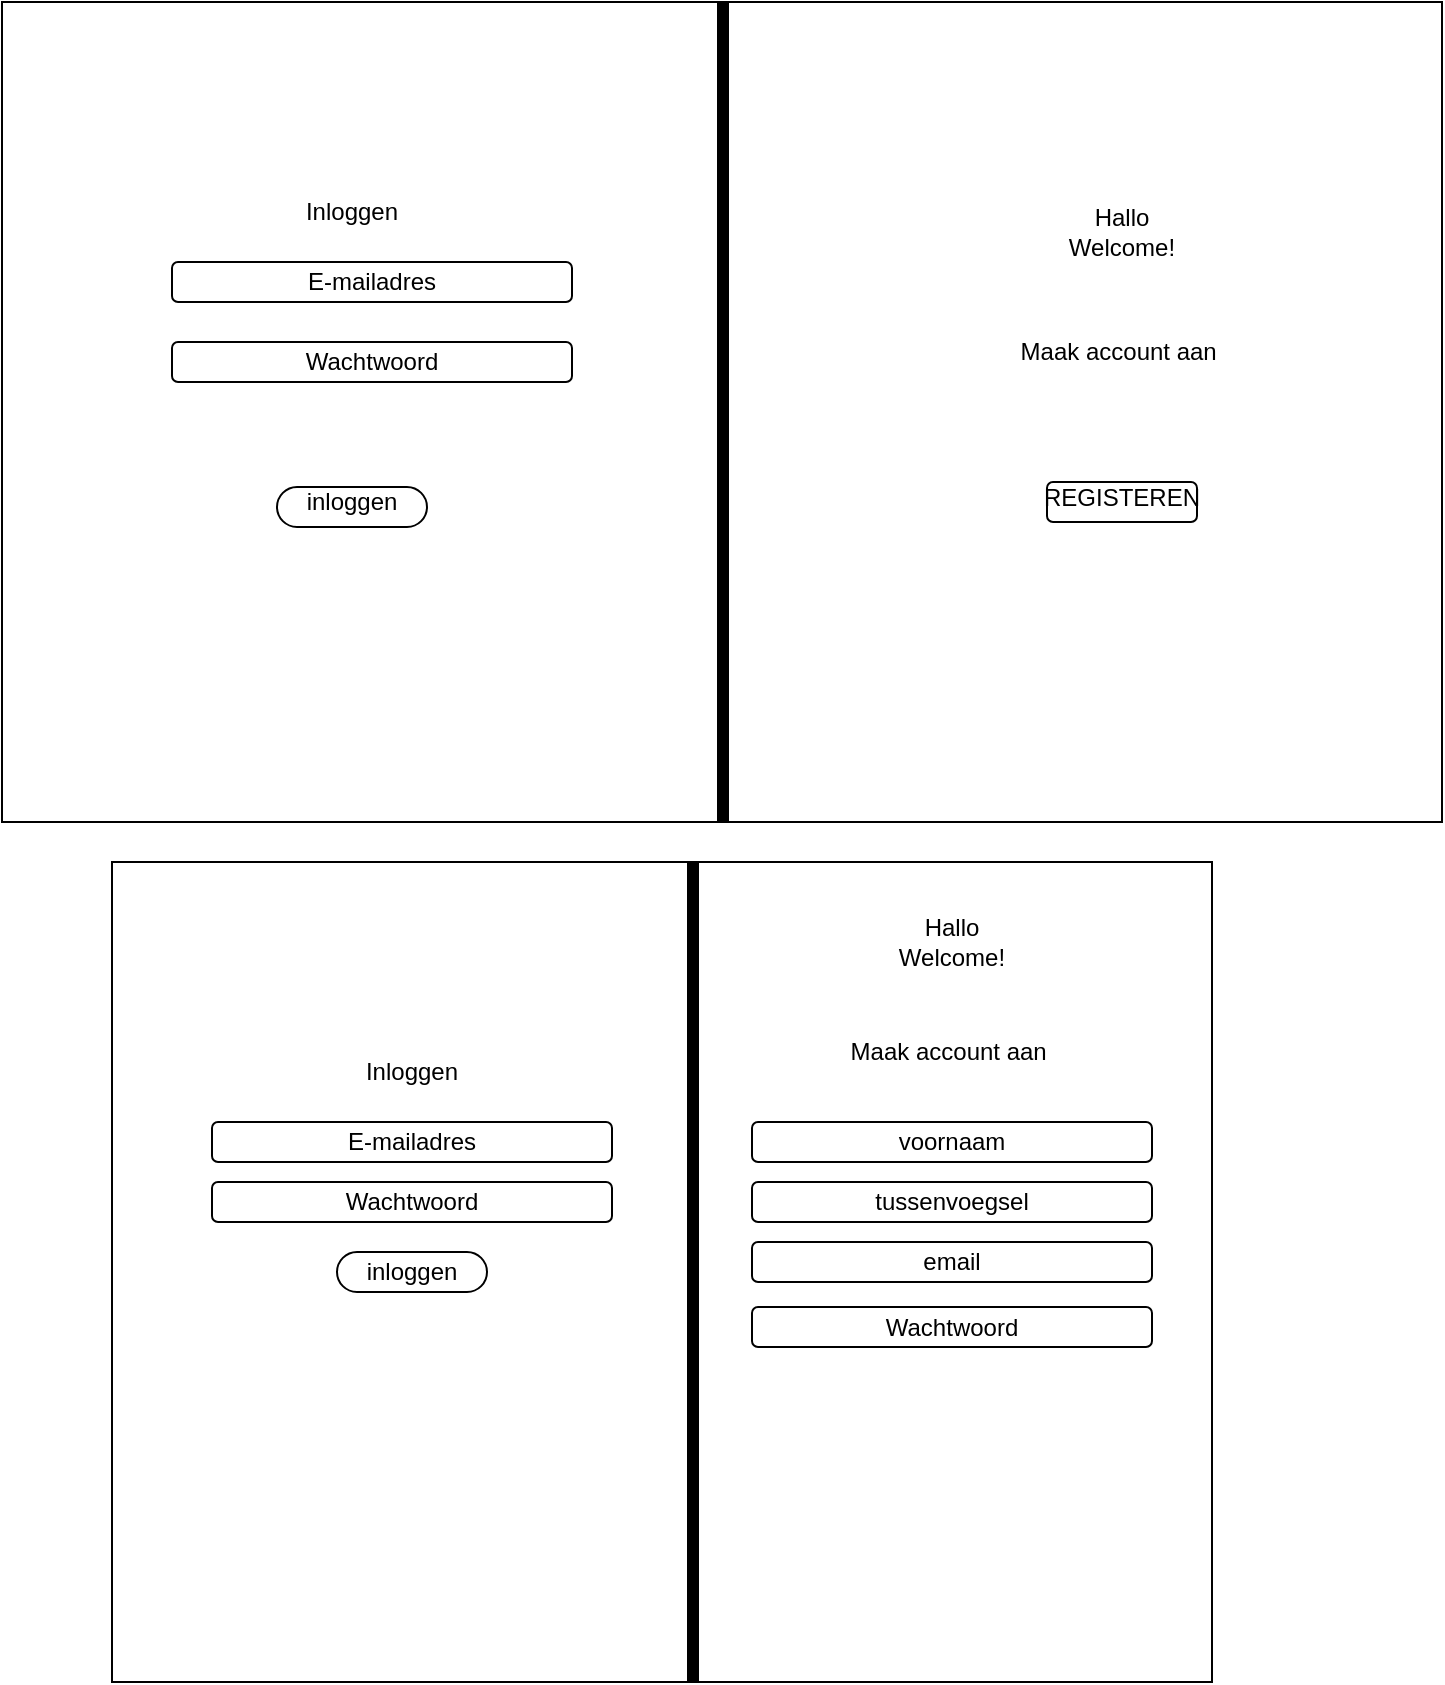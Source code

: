 <mxfile>
    <diagram id="gWXGfiudFhvckFrV3_yu" name="Page-1">
        <mxGraphModel dx="1072" dy="563" grid="1" gridSize="10" guides="1" tooltips="1" connect="1" arrows="1" fold="1" page="1" pageScale="1" pageWidth="850" pageHeight="1100" math="0" shadow="0">
            <root>
                <mxCell id="0"/>
                <mxCell id="1" parent="0"/>
                <mxCell id="2" value="" style="rounded=0;whiteSpace=wrap;html=1;" parent="1" vertex="1">
                    <mxGeometry x="65" y="80" width="720" height="410" as="geometry"/>
                </mxCell>
                <mxCell id="4" value="" style="html=1;points=[];perimeter=orthogonalPerimeter;fillColor=strokeColor;" parent="1" vertex="1">
                    <mxGeometry x="423" y="80" width="5" height="410" as="geometry"/>
                </mxCell>
                <mxCell id="6" value="Inloggen" style="text;html=1;align=center;verticalAlign=middle;whiteSpace=wrap;rounded=0;" parent="1" vertex="1">
                    <mxGeometry x="210" y="170" width="60" height="30" as="geometry"/>
                </mxCell>
                <mxCell id="8" value="Hallo Welcome!" style="text;html=1;align=center;verticalAlign=middle;whiteSpace=wrap;rounded=0;" parent="1" vertex="1">
                    <mxGeometry x="595" y="180" width="60" height="30" as="geometry"/>
                </mxCell>
                <mxCell id="9" value="Maak account aan&amp;nbsp;" style="text;html=1;align=center;verticalAlign=middle;whiteSpace=wrap;rounded=0;" parent="1" vertex="1">
                    <mxGeometry x="560" y="240" width="130" height="30" as="geometry"/>
                </mxCell>
                <mxCell id="10" value="" style="rounded=1;whiteSpace=wrap;html=1;" parent="1" vertex="1">
                    <mxGeometry x="587.5" y="320" width="75" height="20" as="geometry"/>
                </mxCell>
                <mxCell id="11" value="REGISTEREN" style="text;html=1;align=center;verticalAlign=middle;whiteSpace=wrap;rounded=0;" parent="1" vertex="1">
                    <mxGeometry x="590" y="320" width="70" height="15" as="geometry"/>
                </mxCell>
                <mxCell id="12" value="" style="rounded=1;whiteSpace=wrap;html=1;arcSize=50;" parent="1" vertex="1">
                    <mxGeometry x="202.5" y="322.5" width="75" height="20" as="geometry"/>
                </mxCell>
                <mxCell id="13" value="inloggen" style="text;html=1;align=center;verticalAlign=middle;whiteSpace=wrap;rounded=0;" parent="1" vertex="1">
                    <mxGeometry x="210" y="322.5" width="60" height="15" as="geometry"/>
                </mxCell>
                <mxCell id="15" value="E-mailadres" style="rounded=1;whiteSpace=wrap;html=1;" parent="1" vertex="1">
                    <mxGeometry x="150" y="210" width="200" height="20" as="geometry"/>
                </mxCell>
                <mxCell id="16" value="Wachtwoord" style="rounded=1;whiteSpace=wrap;html=1;" parent="1" vertex="1">
                    <mxGeometry x="150" y="250" width="200" height="20" as="geometry"/>
                </mxCell>
                <mxCell id="17" value="" style="rounded=0;whiteSpace=wrap;html=1;" vertex="1" parent="1">
                    <mxGeometry x="120" y="510" width="550" height="410" as="geometry"/>
                </mxCell>
                <mxCell id="18" value="" style="html=1;points=[];perimeter=orthogonalPerimeter;fillColor=strokeColor;" vertex="1" parent="1">
                    <mxGeometry x="408" y="510" width="5" height="410" as="geometry"/>
                </mxCell>
                <mxCell id="19" value="Inloggen" style="text;html=1;align=center;verticalAlign=middle;whiteSpace=wrap;rounded=0;" vertex="1" parent="1">
                    <mxGeometry x="240" y="600" width="60" height="30" as="geometry"/>
                </mxCell>
                <mxCell id="24" value="" style="rounded=1;whiteSpace=wrap;html=1;arcSize=50;" vertex="1" parent="1">
                    <mxGeometry x="232.5" y="705" width="75" height="20" as="geometry"/>
                </mxCell>
                <mxCell id="25" value="inloggen" style="text;html=1;align=center;verticalAlign=middle;whiteSpace=wrap;rounded=0;" vertex="1" parent="1">
                    <mxGeometry x="240" y="707.5" width="60" height="15" as="geometry"/>
                </mxCell>
                <mxCell id="26" value="E-mailadres" style="rounded=1;whiteSpace=wrap;html=1;" vertex="1" parent="1">
                    <mxGeometry x="170" y="640" width="200" height="20" as="geometry"/>
                </mxCell>
                <mxCell id="27" value="Wachtwoord" style="rounded=1;whiteSpace=wrap;html=1;" vertex="1" parent="1">
                    <mxGeometry x="170" y="670" width="200" height="20" as="geometry"/>
                </mxCell>
                <mxCell id="35" value="tussenvoegsel" style="rounded=1;whiteSpace=wrap;html=1;" vertex="1" parent="1">
                    <mxGeometry x="440" y="670" width="200" height="20" as="geometry"/>
                </mxCell>
                <mxCell id="36" value="email" style="rounded=1;whiteSpace=wrap;html=1;" vertex="1" parent="1">
                    <mxGeometry x="440" y="700" width="200" height="20" as="geometry"/>
                </mxCell>
                <mxCell id="37" value="Wachtwoord" style="rounded=1;whiteSpace=wrap;html=1;" vertex="1" parent="1">
                    <mxGeometry x="440" y="732.5" width="200" height="20" as="geometry"/>
                </mxCell>
                <mxCell id="39" value="voornaam" style="rounded=1;whiteSpace=wrap;html=1;" vertex="1" parent="1">
                    <mxGeometry x="440" y="640" width="200" height="20" as="geometry"/>
                </mxCell>
                <mxCell id="40" value="Hallo Welcome!" style="text;html=1;align=center;verticalAlign=middle;whiteSpace=wrap;rounded=0;" vertex="1" parent="1">
                    <mxGeometry x="510" y="535" width="60" height="30" as="geometry"/>
                </mxCell>
                <mxCell id="41" value="Maak account aan&amp;nbsp;" style="text;html=1;align=center;verticalAlign=middle;whiteSpace=wrap;rounded=0;" vertex="1" parent="1">
                    <mxGeometry x="475" y="590" width="130" height="30" as="geometry"/>
                </mxCell>
            </root>
        </mxGraphModel>
    </diagram>
</mxfile>